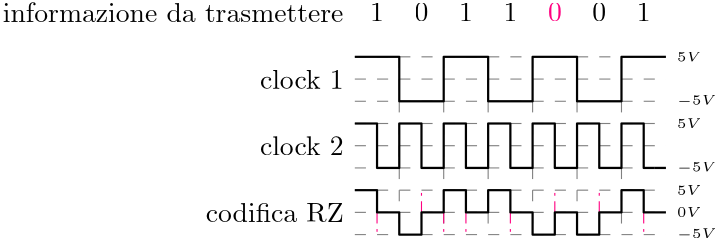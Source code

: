 <?xml version="1.0"?>
<!DOCTYPE ipe SYSTEM "ipe.dtd">
<ipe version="70218" creator="Ipe 7.2.28">
<info created="D:20241105233043" modified="D:20241105233043"/>
<ipestyle name="basic">
<symbol name="arrow/arc(spx)">
<path stroke="sym-stroke" fill="sym-stroke" pen="sym-pen">
0 0 m
-1 0.333 l
-1 -0.333 l
h
</path>
</symbol>
<symbol name="arrow/farc(spx)">
<path stroke="sym-stroke" fill="white" pen="sym-pen">
0 0 m
-1 0.333 l
-1 -0.333 l
h
</path>
</symbol>
<symbol name="arrow/ptarc(spx)">
<path stroke="sym-stroke" fill="sym-stroke" pen="sym-pen">
0 0 m
-1 0.333 l
-0.8 0 l
-1 -0.333 l
h
</path>
</symbol>
<symbol name="arrow/fptarc(spx)">
<path stroke="sym-stroke" fill="white" pen="sym-pen">
0 0 m
-1 0.333 l
-0.8 0 l
-1 -0.333 l
h
</path>
</symbol>
<symbol name="mark/circle(sx)" transformations="translations">
<path fill="sym-stroke">
0.6 0 0 0.6 0 0 e
0.4 0 0 0.4 0 0 e
</path>
</symbol>
<symbol name="mark/disk(sx)" transformations="translations">
<path fill="sym-stroke">
0.6 0 0 0.6 0 0 e
</path>
</symbol>
<symbol name="mark/fdisk(sfx)" transformations="translations">
<group>
<path fill="sym-fill">
0.5 0 0 0.5 0 0 e
</path>
<path fill="sym-stroke" fillrule="eofill">
0.6 0 0 0.6 0 0 e
0.4 0 0 0.4 0 0 e
</path>
</group>
</symbol>
<symbol name="mark/box(sx)" transformations="translations">
<path fill="sym-stroke" fillrule="eofill">
-0.6 -0.6 m
0.6 -0.6 l
0.6 0.6 l
-0.6 0.6 l
h
-0.4 -0.4 m
0.4 -0.4 l
0.4 0.4 l
-0.4 0.4 l
h
</path>
</symbol>
<symbol name="mark/square(sx)" transformations="translations">
<path fill="sym-stroke">
-0.6 -0.6 m
0.6 -0.6 l
0.6 0.6 l
-0.6 0.6 l
h
</path>
</symbol>
<symbol name="mark/fsquare(sfx)" transformations="translations">
<group>
<path fill="sym-fill">
-0.5 -0.5 m
0.5 -0.5 l
0.5 0.5 l
-0.5 0.5 l
h
</path>
<path fill="sym-stroke" fillrule="eofill">
-0.6 -0.6 m
0.6 -0.6 l
0.6 0.6 l
-0.6 0.6 l
h
-0.4 -0.4 m
0.4 -0.4 l
0.4 0.4 l
-0.4 0.4 l
h
</path>
</group>
</symbol>
<symbol name="mark/cross(sx)" transformations="translations">
<group>
<path fill="sym-stroke">
-0.43 -0.57 m
0.57 0.43 l
0.43 0.57 l
-0.57 -0.43 l
h
</path>
<path fill="sym-stroke">
-0.43 0.57 m
0.57 -0.43 l
0.43 -0.57 l
-0.57 0.43 l
h
</path>
</group>
</symbol>
<symbol name="arrow/fnormal(spx)">
<path stroke="sym-stroke" fill="white" pen="sym-pen">
0 0 m
-1 0.333 l
-1 -0.333 l
h
</path>
</symbol>
<symbol name="arrow/pointed(spx)">
<path stroke="sym-stroke" fill="sym-stroke" pen="sym-pen">
0 0 m
-1 0.333 l
-0.8 0 l
-1 -0.333 l
h
</path>
</symbol>
<symbol name="arrow/fpointed(spx)">
<path stroke="sym-stroke" fill="white" pen="sym-pen">
0 0 m
-1 0.333 l
-0.8 0 l
-1 -0.333 l
h
</path>
</symbol>
<symbol name="arrow/linear(spx)">
<path stroke="sym-stroke" pen="sym-pen">
-1 0.333 m
0 0 l
-1 -0.333 l
</path>
</symbol>
<symbol name="arrow/fdouble(spx)">
<path stroke="sym-stroke" fill="white" pen="sym-pen">
0 0 m
-1 0.333 l
-1 -0.333 l
h
-1 0 m
-2 0.333 l
-2 -0.333 l
h
</path>
</symbol>
<symbol name="arrow/double(spx)">
<path stroke="sym-stroke" fill="sym-stroke" pen="sym-pen">
0 0 m
-1 0.333 l
-1 -0.333 l
h
-1 0 m
-2 0.333 l
-2 -0.333 l
h
</path>
</symbol>
<symbol name="arrow/mid-normal(spx)">
<path stroke="sym-stroke" fill="sym-stroke" pen="sym-pen">
0.5 0 m
-0.5 0.333 l
-0.5 -0.333 l
h
</path>
</symbol>
<symbol name="arrow/mid-fnormal(spx)">
<path stroke="sym-stroke" fill="white" pen="sym-pen">
0.5 0 m
-0.5 0.333 l
-0.5 -0.333 l
h
</path>
</symbol>
<symbol name="arrow/mid-pointed(spx)">
<path stroke="sym-stroke" fill="sym-stroke" pen="sym-pen">
0.5 0 m
-0.5 0.333 l
-0.3 0 l
-0.5 -0.333 l
h
</path>
</symbol>
<symbol name="arrow/mid-fpointed(spx)">
<path stroke="sym-stroke" fill="white" pen="sym-pen">
0.5 0 m
-0.5 0.333 l
-0.3 0 l
-0.5 -0.333 l
h
</path>
</symbol>
<symbol name="arrow/mid-double(spx)">
<path stroke="sym-stroke" fill="sym-stroke" pen="sym-pen">
1 0 m
0 0.333 l
0 -0.333 l
h
0 0 m
-1 0.333 l
-1 -0.333 l
h
</path>
</symbol>
<symbol name="arrow/mid-fdouble(spx)">
<path stroke="sym-stroke" fill="white" pen="sym-pen">
1 0 m
0 0.333 l
0 -0.333 l
h
0 0 m
-1 0.333 l
-1 -0.333 l
h
</path>
</symbol>
<anglesize name="22.5 deg" value="22.5"/>
<anglesize name="30 deg" value="30"/>
<anglesize name="45 deg" value="45"/>
<anglesize name="60 deg" value="60"/>
<anglesize name="90 deg" value="90"/>
<arrowsize name="large" value="10"/>
<arrowsize name="small" value="5"/>
<arrowsize name="tiny" value="3"/>
<color name="blue" value="0 0 1"/>
<color name="brown" value="0.647 0.165 0.165"/>
<color name="darkblue" value="0 0 0.545"/>
<color name="darkcyan" value="0 0.545 0.545"/>
<color name="darkgray" value="0.663"/>
<color name="darkgreen" value="0 0.392 0"/>
<color name="darkmagenta" value="0.545 0 0.545"/>
<color name="darkorange" value="1 0.549 0"/>
<color name="darkred" value="0.545 0 0"/>
<color name="gold" value="1 0.843 0"/>
<color name="gray" value="0.745"/>
<color name="green" value="0 1 0"/>
<color name="lightblue" value="0.678 0.847 0.902"/>
<color name="lightcyan" value="0.878 1 1"/>
<color name="lightgray" value="0.827"/>
<color name="lightgreen" value="0.565 0.933 0.565"/>
<color name="lightyellow" value="1 1 0.878"/>
<color name="navy" value="0 0 0.502"/>
<color name="orange" value="1 0.647 0"/>
<color name="pink" value="1 0.753 0.796"/>
<color name="purple" value="0.627 0.125 0.941"/>
<color name="red" value="1 0 0"/>
<color name="seagreen" value="0.18 0.545 0.341"/>
<color name="turquoise" value="0.251 0.878 0.816"/>
<color name="violet" value="0.933 0.51 0.933"/>
<color name="yellow" value="1 1 0"/>
<dashstyle name="dash dot dotted" value="[4 2 1 2 1 2] 0"/>
<dashstyle name="dash dotted" value="[4 2 1 2] 0"/>
<dashstyle name="dashed" value="[4] 0"/>
<dashstyle name="dotted" value="[1 3] 0"/>
<gridsize name="10 pts (~3.5 mm)" value="10"/>
<gridsize name="14 pts (~5 mm)" value="14"/>
<gridsize name="16 pts (~6 mm)" value="16"/>
<gridsize name="20 pts (~7 mm)" value="20"/>
<gridsize name="28 pts (~10 mm)" value="28"/>
<gridsize name="32 pts (~12 mm)" value="32"/>
<gridsize name="4 pts" value="4"/>
<gridsize name="56 pts (~20 mm)" value="56"/>
<gridsize name="8 pts (~3 mm)" value="8"/>
<opacity name="10%" value="0.1"/>
<opacity name="30%" value="0.3"/>
<opacity name="50%" value="0.5"/>
<opacity name="75%" value="0.75"/>
<pen name="fat" value="1.2"/>
<pen name="heavier" value="0.8"/>
<pen name="ultrafat" value="2"/>
<symbolsize name="large" value="5"/>
<symbolsize name="small" value="2"/>
<symbolsize name="tiny" value="1.1"/>
<textsize name="Huge" value="\Huge"/>
<textsize name="LARGE" value="\LARGE"/>
<textsize name="Large" value="\Large"/>
<textsize name="footnote" value="\footnotesize"/>
<textsize name="huge" value="\huge"/>
<textsize name="large" value="\large"/>
<textsize name="script" value="\scriptsize"/>
<textsize name="small" value="\small"/>
<textsize name="tiny" value="\tiny"/>
<textstyle name="center" begin="\begin{center}" end="\end{center}"/>
<textstyle name="item" begin="\begin{itemize}\item{}" end="\end{itemize}"/>
<textstyle name="itemize" begin="\begin{itemize}" end="\end{itemize}"/>
<tiling name="falling" angle="-60" step="4" width="1"/>
<tiling name="rising" angle="30" step="4" width="1"/>
</ipestyle>
<page>
<layer name="alpha"/>
<view layers="alpha" active="alpha"/>
<text layer="alpha" matrix="1 0 0 1 -12 56" transformations="translations" pos="168 712" stroke="black" type="label" width="122.734" height="6.918" depth="0" halign="right" valign="center">informazione da trasmettere</text>
<text matrix="1 0 0 1 -12 32" transformations="translations" pos="168 712" stroke="black" type="label" width="30.165" height="6.918" depth="0" halign="right" valign="center">clock 1</text>
<text matrix="1 0 0 1 -12 8" transformations="translations" pos="168 712" stroke="black" type="label" width="30.165" height="6.918" depth="0" halign="right" valign="center">clock 2</text>
<text matrix="1 0 0 1 -12 -16" transformations="translations" pos="168 712" stroke="black" type="label" width="49.675" height="6.918" depth="0" halign="right" valign="center">codifica RZ</text>
<path matrix="1 0 0 1 -48 48" stroke="0.502" dash="dashed">
208 704 m
320 704 l
</path>
<path matrix="1 0 0 1 -48 32" stroke="0.502" dash="dashed">
208 704 m
320 704 l
</path>
<path matrix="1 0 0 1 -48 24" stroke="0.502" dash="dashed">
208 704 m
320 704 l
</path>
<path matrix="1 0 0 1 -48 8" stroke="0.502" dash="dashed">
208 704 m
320 704 l
</path>
<path matrix="1 0 0 1 -48 0" stroke="0.502" dash="dashed">
208 704 m
320 704 l
</path>
<path matrix="1 0 0 1 -48 -16" stroke="0.502" dash="dashed">
208 704 m
320 704 l
</path>
<path matrix="1 0 0 1 -48 56" stroke="0.502" dash="dashed">
224 696 m
224 632 l
</path>
<path matrix="1 0 0 1 -32 56" stroke="0.502" dash="dashed">
224 696 m
224 632 l
</path>
<path matrix="1 0 0 1 -16 56" stroke="0.502" dash="dashed">
224 696 m
224 632 l
</path>
<path matrix="1 0 0 1 0 56" stroke="0.502" dash="dashed">
224 696 m
224 632 l
</path>
<path matrix="1 0 0 1 16 56" stroke="0.502" dash="dashed">
224 696 m
224 632 l
</path>
<path matrix="1 0 0 1 32 56" stroke="0.502" dash="dashed">
224 696 m
224 632 l
</path>
<text matrix="1 0 0 1 0 56" transformations="translations" pos="168 712" stroke="black" type="label" width="4.981" height="6.42" depth="0" halign="center" valign="center">1</text>
<text matrix="1 0 0 1 16 56" transformations="translations" pos="168 712" stroke="black" type="label" width="4.981" height="6.42" depth="0" halign="center" valign="center">0</text>
<text matrix="1 0 0 1 32 56" transformations="translations" pos="168 712" stroke="black" type="label" width="4.981" height="6.42" depth="0" halign="center" valign="center">1</text>
<text matrix="1 0 0 1 48 56" transformations="translations" pos="168 712" stroke="black" type="label" width="4.981" height="6.42" depth="0" halign="center" valign="center">1</text>
<text matrix="1 0 0 1 64 56" transformations="translations" pos="168 712" stroke="1 0 0.502" type="label" width="4.981" height="6.42" depth="0" halign="center" valign="center">0</text>
<text matrix="1 0 0 1 80 56" transformations="translations" pos="168 712" stroke="black" type="label" width="4.981" height="6.42" depth="0" halign="center" valign="center">0</text>
<text matrix="1 0 0 1 96 56" transformations="translations" pos="168 712" stroke="black" type="label" width="4.981" height="6.42" depth="0" halign="center" valign="center">1</text>
<text matrix="1 0 0 1 108 40" transformations="translations" pos="168 712" stroke="black" type="label" width="8.897" height="3.404" depth="0" valign="center" size="tiny" style="math">5V</text>
<text matrix="1 0 0 1 108 24" transformations="translations" pos="168 712" stroke="black" type="label" width="14.294" height="3.404" depth="0.83" valign="center" size="tiny" style="math">-5V</text>
<text matrix="1 0 0 1 108 16" transformations="translations" pos="168 712" stroke="black" type="label" width="8.897" height="3.404" depth="0" valign="center" size="tiny" style="math">5V</text>
<text matrix="1 0 0 1 108 0" transformations="translations" pos="168 712" stroke="black" type="label" width="14.294" height="3.404" depth="0.83" valign="center" size="tiny" style="math">-5V</text>
<text matrix="1 0 0 1 108 -8" transformations="translations" pos="168 712" stroke="black" type="label" width="8.897" height="3.404" depth="0" valign="center" size="tiny" style="math">5V</text>
<text matrix="1 0 0 1 108 -16" transformations="translations" pos="168 712" stroke="black" type="label" width="8.897" height="3.404" depth="0" valign="center" size="tiny" style="math">0V</text>
<text matrix="1 0 0 1 108 -24" transformations="translations" pos="168 712" stroke="black" type="label" width="14.294" height="3.404" depth="0.83" valign="center" size="tiny" style="math">-5V</text>
<path matrix="1 0 0 1 -48 -8" stroke="0.502" dash="dashed">
208 704 m
320 704 l
</path>
<path matrix="1 0 0 1 -48 16" stroke="0.502" dash="dashed">
208 704 m
320 704 l
</path>
<path matrix="1 0 0 1 -48 40" stroke="0.502" dash="dashed">
208 704 m
320 704 l
</path>
<path matrix="1 0 0 1 -48 56" stroke="0" pen="heavier">
208 696 m
224 696 l
224 680 l
240 680 l
240 696 l
256 696 l
256 680 l
272 680 l
272 696 l
288 696 l
288 680 l
304 680 l
304 696 l
320 696 l
</path>
<path stroke="0" pen="heavier">
160 728 m
168 728 l
168 712 l
176 712 l
176 728 l
184 728 l
184 712 l
192 712 l
192 728 l
200 728 l
200 712 l
208 712 l
208 728 l
216 728 l
216 712 l
224 712 l
224 728 l
232 728 l
232 712 l
240 712 l
240 728 l
248 728 l
248 712 l
256 712 l
256 728 l
264 728 l
264 712 l
268 712 l
</path>
<path stroke="0" pen="heavier">
268 712 m
272 712 l
</path>
<path stroke="1 0 0.502" dash="dash dotted">
168 696 m
168 688 l
</path>
<path stroke="1 0 0.502" dash="dash dotted">
192 696 m
192 688 l
</path>
<path stroke="1 0 0.502" dash="dash dotted">
184 696 m
184 704 l
</path>
<path stroke="1 0 0.502" dash="dash dotted">
200 696 m
200 688 l
</path>
<path stroke="1 0 0.502" dash="dash dotted">
216 696 m
216 688 l
</path>
<path stroke="1 0 0.502" dash="dash dotted">
232 696 m
232 704 l
</path>
<path stroke="1 0 0.502" dash="dash dotted">
248 696 m
248 704 l
</path>
<path stroke="1 0 0.502" dash="dash dotted">
264 696 m
264 688 l
</path>
<path stroke="0" pen="heavier">
160 704 m
168 704 l
168 696 l
176 696 l
176 688 l
184 688 l
184 696 l
192 696 l
192 704 l
200 704 l
200 696 l
208 696 l
208 704 l
216 704 l
216 696 l
224 696 l
224 688 l
232 688 l
232 696 l
240 696 l
240 688 l
248 688 l
248 696 l
256 696 l
256 704 l
264 704 l
264 696 l
272 696 l
</path>
</page>
</ipe>
